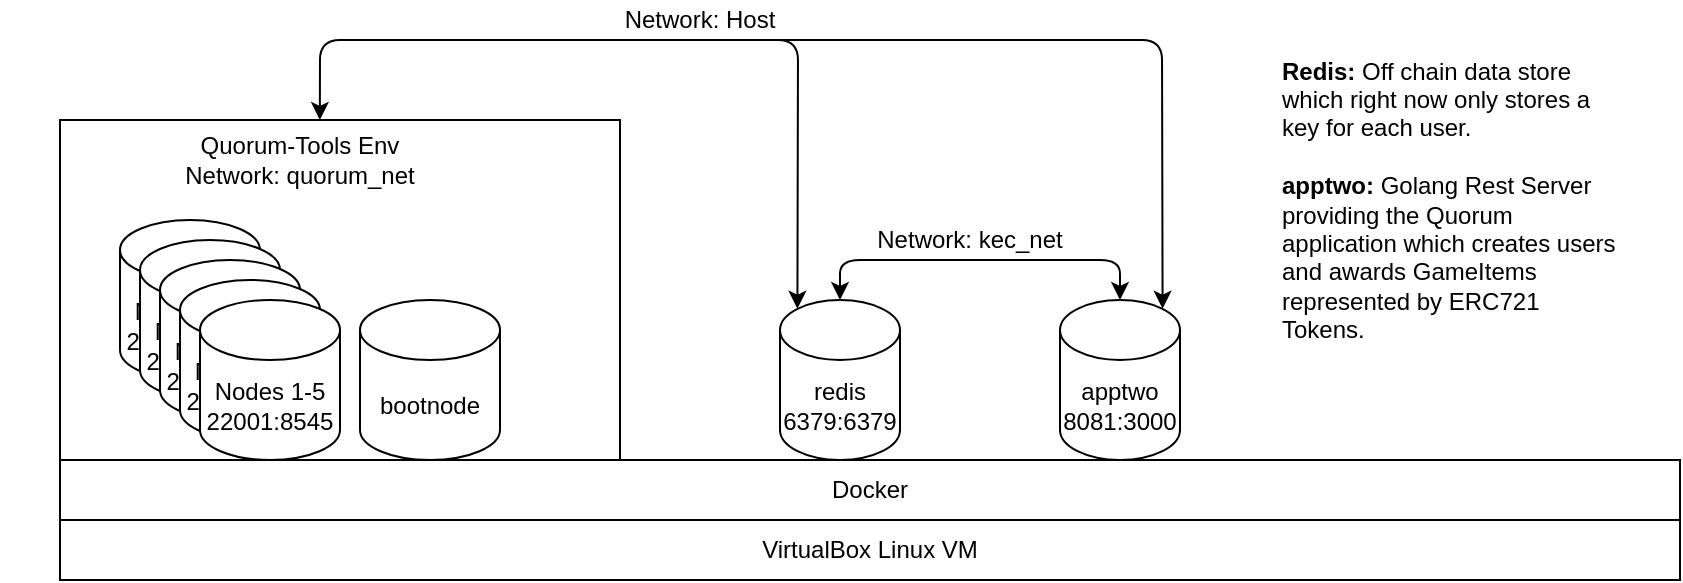 <mxfile version="14.1.8" type="device"><diagram id="q7VcwPaClNCr1gzk3FTz" name="Page-1"><mxGraphModel dx="1874" dy="601" grid="1" gridSize="10" guides="1" tooltips="1" connect="1" arrows="1" fold="1" page="1" pageScale="1" pageWidth="850" pageHeight="1100" math="0" shadow="0"><root><mxCell id="0"/><mxCell id="1" parent="0"/><mxCell id="cu-athymEEH4BjxeMjFy-11" value="" style="rounded=0;whiteSpace=wrap;html=1;" parent="1" vertex="1"><mxGeometry x="20" y="330" width="280" height="170" as="geometry"/></mxCell><mxCell id="cu-athymEEH4BjxeMjFy-2" value="VirtualBox Linux VM" style="rounded=0;whiteSpace=wrap;html=1;" parent="1" vertex="1"><mxGeometry x="20" y="530" width="810" height="30" as="geometry"/></mxCell><mxCell id="cu-athymEEH4BjxeMjFy-3" value="Docker" style="rounded=0;whiteSpace=wrap;html=1;" parent="1" vertex="1"><mxGeometry x="20" y="500" width="810" height="30" as="geometry"/></mxCell><mxCell id="cu-athymEEH4BjxeMjFy-5" value="bootnode" style="shape=cylinder3;whiteSpace=wrap;html=1;boundedLbl=1;backgroundOutline=1;size=15;" parent="1" vertex="1"><mxGeometry x="170" y="420" width="70" height="80" as="geometry"/></mxCell><mxCell id="cu-athymEEH4BjxeMjFy-10" value="Nodes 1-5&lt;br&gt;22001:8545" style="shape=cylinder3;whiteSpace=wrap;html=1;boundedLbl=1;backgroundOutline=1;size=15;" parent="1" vertex="1"><mxGeometry x="50" y="380" width="70" height="80" as="geometry"/></mxCell><mxCell id="cu-athymEEH4BjxeMjFy-12" value="Quorum-Tools Env &lt;br&gt;Network: quorum_net" style="text;html=1;strokeColor=none;fillColor=none;align=center;verticalAlign=middle;whiteSpace=wrap;rounded=0;" parent="1" vertex="1"><mxGeometry x="-10" y="340" width="300" height="20" as="geometry"/></mxCell><mxCell id="cu-athymEEH4BjxeMjFy-13" value="redis&lt;br&gt;6379:6379" style="shape=cylinder3;whiteSpace=wrap;html=1;boundedLbl=1;backgroundOutline=1;size=15;" parent="1" vertex="1"><mxGeometry x="380" y="420" width="60" height="80" as="geometry"/></mxCell><mxCell id="cu-athymEEH4BjxeMjFy-14" value="apptwo&lt;br&gt;8081:3000" style="shape=cylinder3;whiteSpace=wrap;html=1;boundedLbl=1;backgroundOutline=1;size=15;" parent="1" vertex="1"><mxGeometry x="520" y="420" width="60" height="80" as="geometry"/></mxCell><mxCell id="cu-athymEEH4BjxeMjFy-15" value="" style="endArrow=classic;startArrow=classic;html=1;exitX=0.5;exitY=0;exitDx=0;exitDy=0;exitPerimeter=0;entryX=0.5;entryY=0;entryDx=0;entryDy=0;entryPerimeter=0;" parent="1" source="cu-athymEEH4BjxeMjFy-13" target="cu-athymEEH4BjxeMjFy-14" edge="1"><mxGeometry width="50" height="50" relative="1" as="geometry"><mxPoint x="400" y="330" as="sourcePoint"/><mxPoint x="450" y="280" as="targetPoint"/><Array as="points"><mxPoint x="410" y="400"/><mxPoint x="550" y="400"/></Array></mxGeometry></mxCell><mxCell id="cu-athymEEH4BjxeMjFy-16" value="Network: kec_net" style="text;html=1;strokeColor=none;fillColor=none;align=center;verticalAlign=middle;whiteSpace=wrap;rounded=0;" parent="1" vertex="1"><mxGeometry x="410" y="380" width="130" height="20" as="geometry"/></mxCell><mxCell id="cu-athymEEH4BjxeMjFy-17" value="" style="endArrow=classic;startArrow=classic;html=1;exitX=0.464;exitY=0;exitDx=0;exitDy=0;exitPerimeter=0;entryX=0.145;entryY=0;entryDx=0;entryDy=4.35;entryPerimeter=0;" parent="1" source="cu-athymEEH4BjxeMjFy-11" target="cu-athymEEH4BjxeMjFy-13" edge="1"><mxGeometry width="50" height="50" relative="1" as="geometry"><mxPoint x="400" y="320" as="sourcePoint"/><mxPoint x="450" y="270" as="targetPoint"/><Array as="points"><mxPoint x="150" y="290"/><mxPoint x="389" y="290"/></Array></mxGeometry></mxCell><mxCell id="cu-athymEEH4BjxeMjFy-18" value="" style="endArrow=classic;html=1;entryX=0.855;entryY=0;entryDx=0;entryDy=4.35;entryPerimeter=0;" parent="1" target="cu-athymEEH4BjxeMjFy-14" edge="1"><mxGeometry width="50" height="50" relative="1" as="geometry"><mxPoint x="380" y="290" as="sourcePoint"/><mxPoint x="450" y="270" as="targetPoint"/><Array as="points"><mxPoint x="571" y="290"/></Array></mxGeometry></mxCell><mxCell id="cu-athymEEH4BjxeMjFy-19" value="Network: Host" style="text;html=1;strokeColor=none;fillColor=none;align=center;verticalAlign=middle;whiteSpace=wrap;rounded=0;" parent="1" vertex="1"><mxGeometry x="290" y="270" width="100" height="20" as="geometry"/></mxCell><mxCell id="cu-athymEEH4BjxeMjFy-20" value="Nodes 1-5&lt;br&gt;22001:8545" style="shape=cylinder3;whiteSpace=wrap;html=1;boundedLbl=1;backgroundOutline=1;size=15;" parent="1" vertex="1"><mxGeometry x="60" y="390" width="70" height="80" as="geometry"/></mxCell><mxCell id="cu-athymEEH4BjxeMjFy-21" value="Nodes 1-5&lt;br&gt;22001:8545" style="shape=cylinder3;whiteSpace=wrap;html=1;boundedLbl=1;backgroundOutline=1;size=15;" parent="1" vertex="1"><mxGeometry x="70" y="400" width="70" height="80" as="geometry"/></mxCell><mxCell id="cu-athymEEH4BjxeMjFy-22" value="Nodes 1-5&lt;br&gt;22001:8545" style="shape=cylinder3;whiteSpace=wrap;html=1;boundedLbl=1;backgroundOutline=1;size=15;" parent="1" vertex="1"><mxGeometry x="80" y="410" width="70" height="80" as="geometry"/></mxCell><mxCell id="cu-athymEEH4BjxeMjFy-23" value="Nodes 1-5&lt;br&gt;22001:8545" style="shape=cylinder3;whiteSpace=wrap;html=1;boundedLbl=1;backgroundOutline=1;size=15;" parent="1" vertex="1"><mxGeometry x="90" y="420" width="70" height="80" as="geometry"/></mxCell><mxCell id="HUh_4yM3zEPSd8xjkpyC-4" value="&lt;div style=&quot;text-align: left&quot;&gt;&lt;b&gt;Redis: &lt;/b&gt;&lt;span&gt;Off chain data store which right now only stores a key for each user.&lt;/span&gt;&lt;/div&gt;&lt;div style=&quot;text-align: left&quot;&gt;&lt;br&gt;&lt;/div&gt;&lt;b&gt;&lt;div style=&quot;text-align: left&quot;&gt;&lt;b&gt;apptwo:&lt;/b&gt;&lt;span style=&quot;font-weight: normal&quot;&gt; Golang Rest Server providing the Quorum application which creates users and awards GameItems represented by ERC721 Tokens.&lt;/span&gt;&lt;/div&gt;&lt;/b&gt;" style="text;html=1;strokeColor=none;fillColor=none;align=center;verticalAlign=middle;whiteSpace=wrap;rounded=0;" vertex="1" parent="1"><mxGeometry x="630" y="290" width="170" height="160" as="geometry"/></mxCell></root></mxGraphModel></diagram></mxfile>